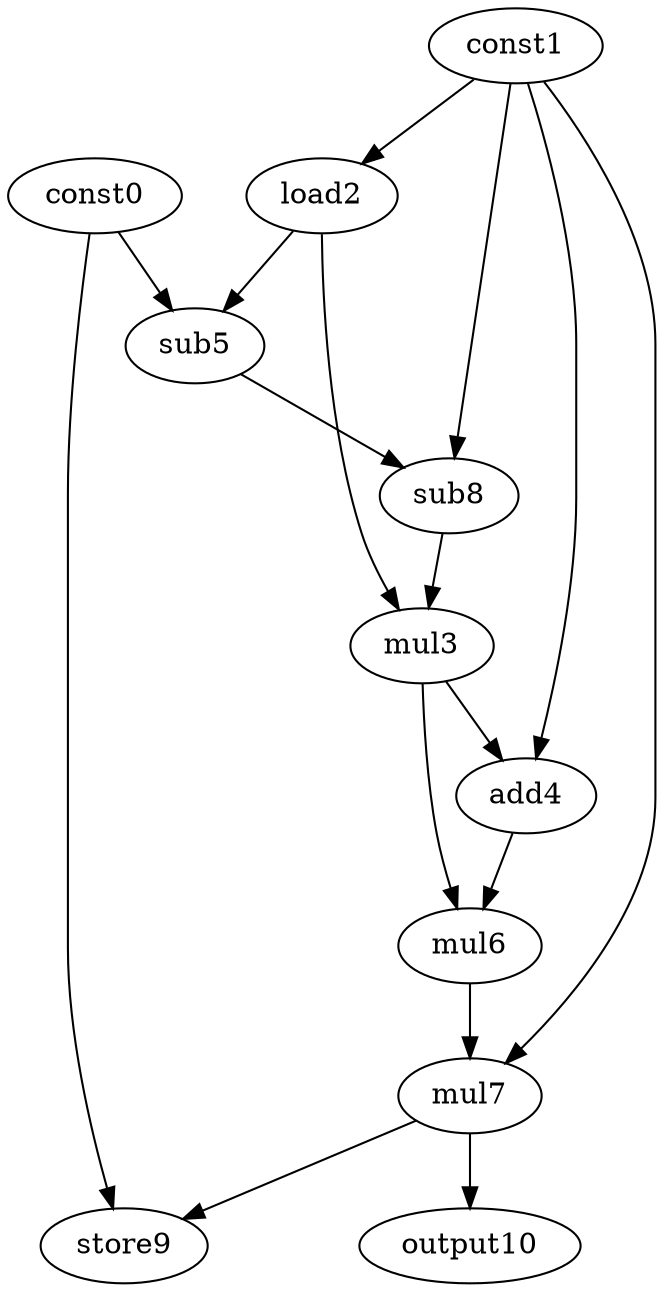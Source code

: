 digraph G { 
const0[opcode=const]; 
const1[opcode=const]; 
load2[opcode=load]; 
mul3[opcode=mul]; 
add4[opcode=add]; 
sub5[opcode=sub]; 
mul6[opcode=mul]; 
mul7[opcode=mul]; 
sub8[opcode=sub]; 
store9[opcode=store]; 
output10[opcode=output]; 
const1->load2[operand=0];
const0->sub5[operand=0];
load2->sub5[operand=1];
const1->sub8[operand=0];
sub5->sub8[operand=1];
sub8->mul3[operand=0];
load2->mul3[operand=1];
const1->add4[operand=0];
mul3->add4[operand=1];
mul3->mul6[operand=0];
add4->mul6[operand=1];
const1->mul7[operand=0];
mul6->mul7[operand=1];
const0->store9[operand=0];
mul7->store9[operand=1];
mul7->output10[operand=0];
}
